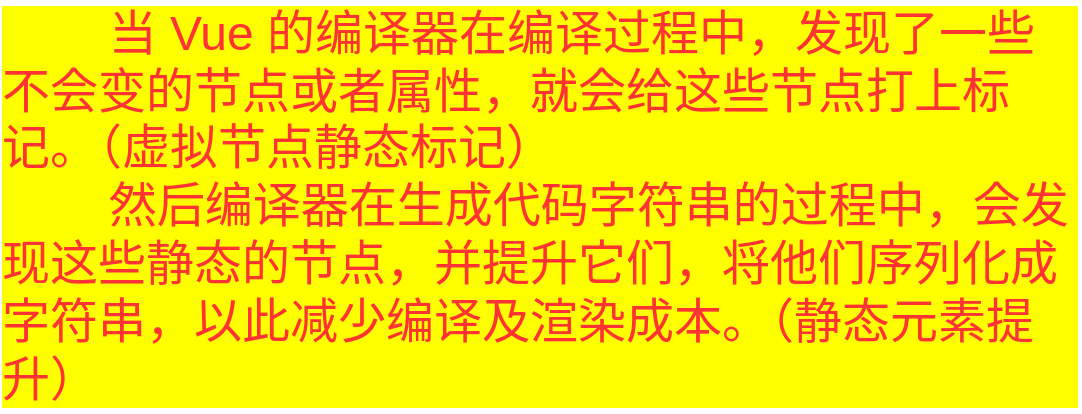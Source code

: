 <mxfile>
    <diagram id="1ZIg0mPyYts0fezHMZtH" name="第 1 页">
        <mxGraphModel dx="1741" dy="720" grid="1" gridSize="10" guides="1" tooltips="1" connect="1" arrows="1" fold="1" page="1" pageScale="1" pageWidth="827" pageHeight="1169" math="0" shadow="0">
            <root>
                <mxCell id="0"/>
                <mxCell id="1" parent="0"/>
                <mxCell id="2" value="&lt;div style=&quot;text-align: left;&quot;&gt;&lt;div&gt;&lt;span style=&quot;&quot;&gt;&#9;&lt;/span&gt;&lt;span style=&quot;font-size: 24px;&quot;&gt;&lt;span style=&quot;&quot;&gt;&#9;&lt;/span&gt;&lt;span style=&quot;white-space: pre;&quot;&gt;&#9;&lt;/span&gt;当 Vue 的编译器在编译过程中，发现了一些不会变的节点或者属性，就会给这些节点打上标记。（虚拟节点静态标记）&lt;/span&gt;&lt;/div&gt;&lt;div&gt;&lt;span style=&quot;font-size: 24px;&quot;&gt;&lt;span style=&quot;&quot;&gt;&#9;&lt;/span&gt;&lt;span style=&quot;&quot;&gt;&#9;&lt;/span&gt;&lt;span style=&quot;white-space: pre;&quot;&gt;&#9;&lt;/span&gt;然后编译器在生成代码字符串的过程中，会发现这些静态的节点，并提升它们，将他们序列化成字符串，以此减少编译及渲染成本。（静态元素提升）&lt;/span&gt;&lt;/div&gt;&lt;/div&gt;" style="text;strokeColor=none;align=center;fillColor=none;html=1;verticalAlign=middle;whiteSpace=wrap;rounded=0;fontSize=14;fontColor=#FF3333;labelBackgroundColor=#FFFF00;" vertex="1" parent="1">
                    <mxGeometry x="-690" y="360" width="540" height="206" as="geometry"/>
                </mxCell>
            </root>
        </mxGraphModel>
    </diagram>
</mxfile>